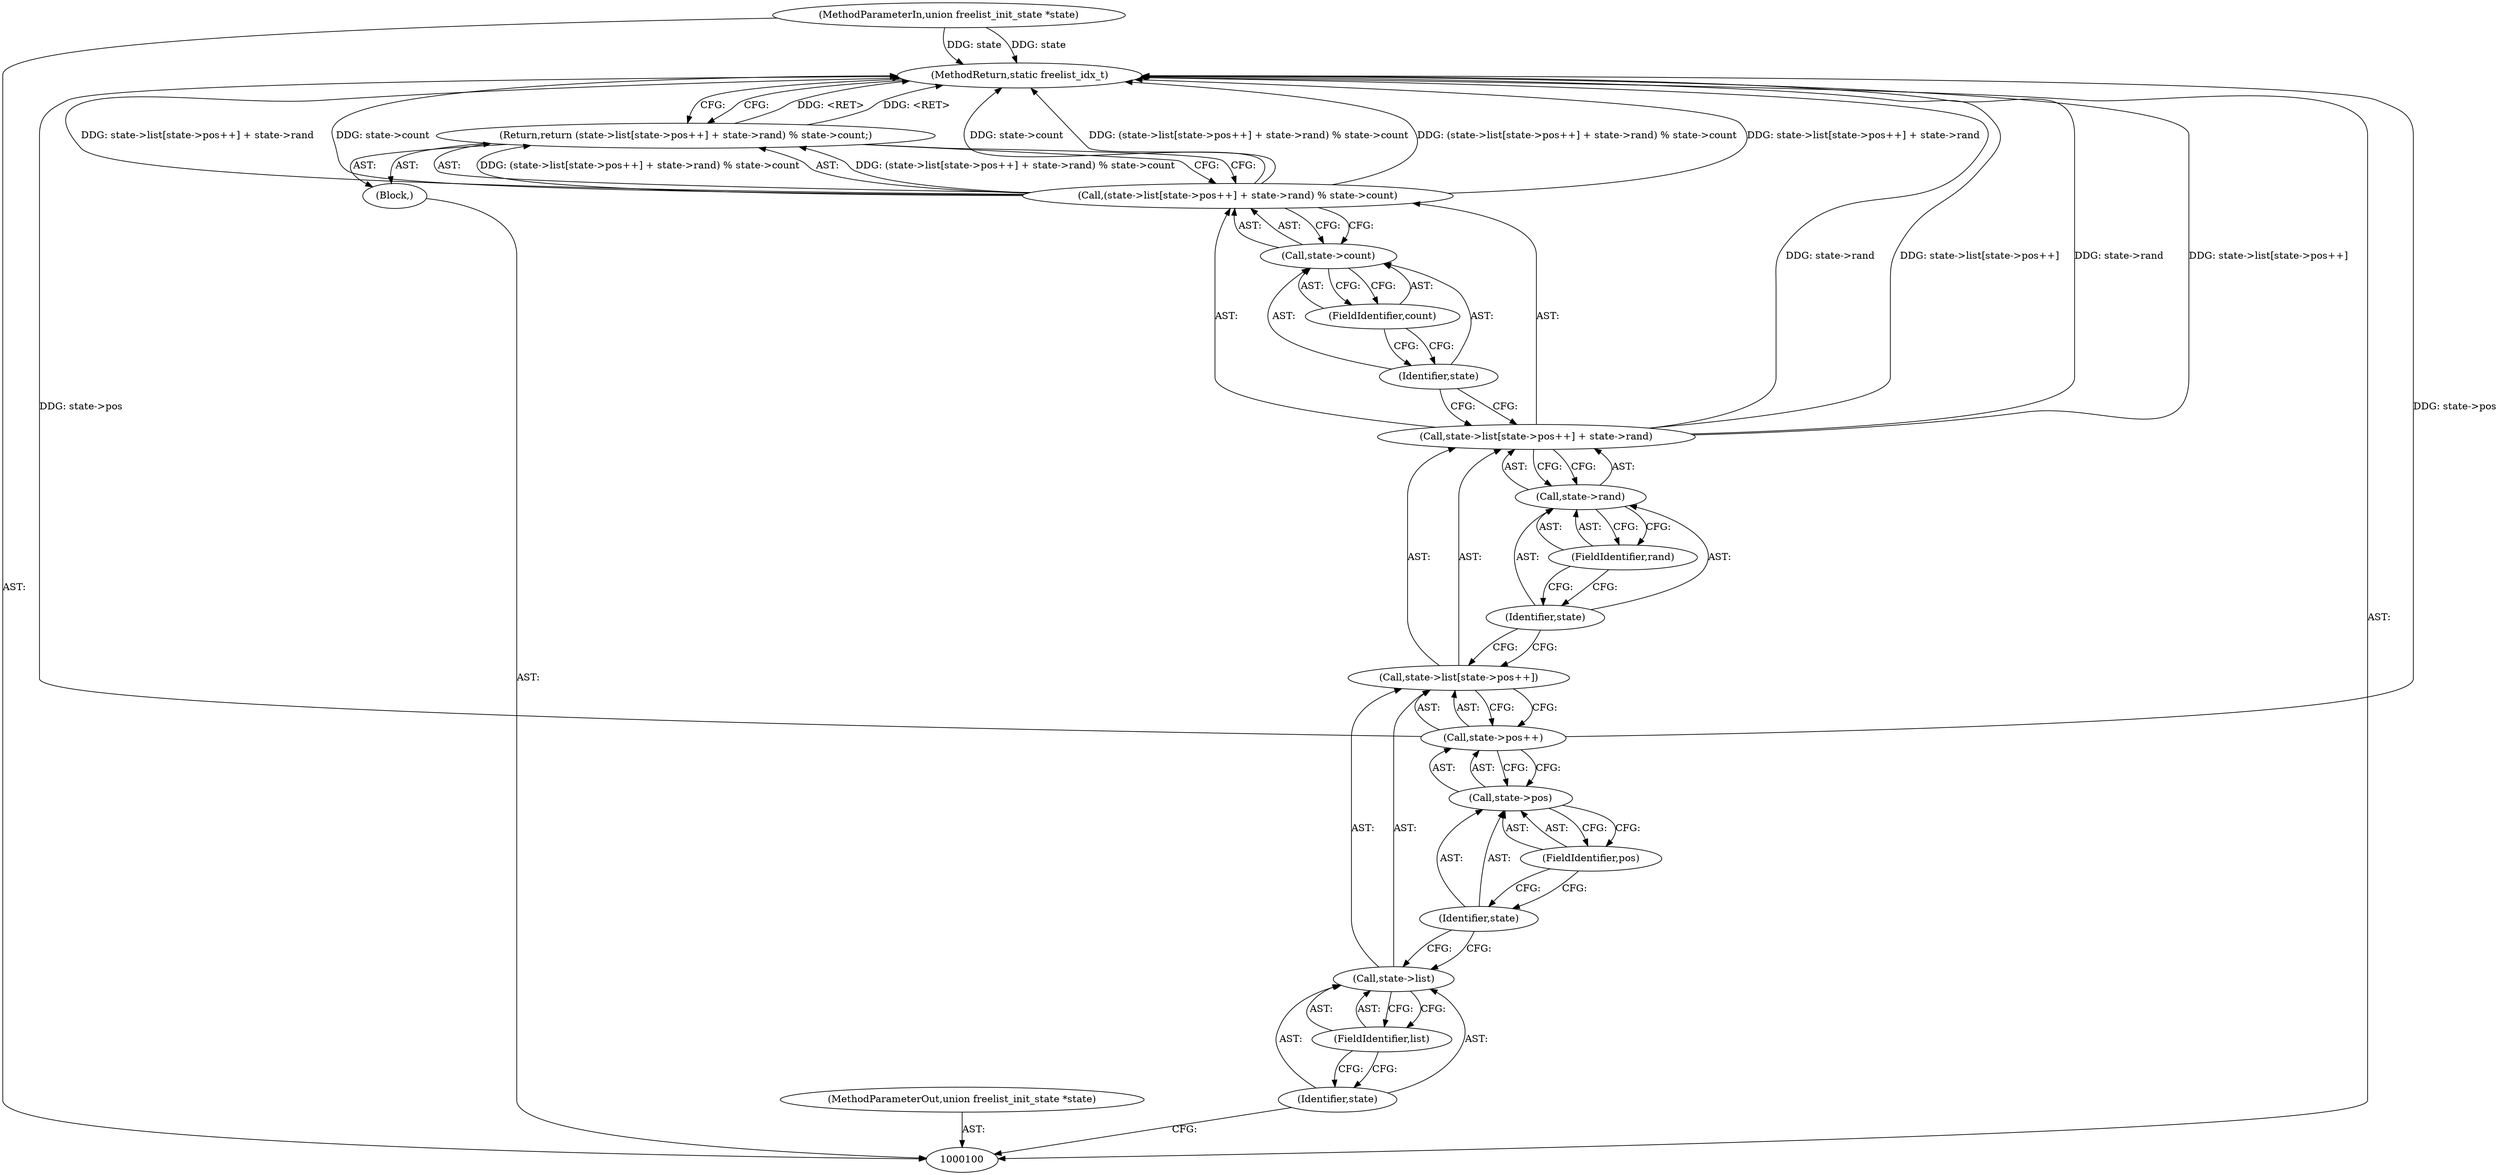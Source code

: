 digraph "1_linux_c4e490cf148e85ead0d1b1c2caaba833f1d5b29f_0" {
"1000120" [label="(MethodReturn,static freelist_idx_t)"];
"1000101" [label="(MethodParameterIn,union freelist_init_state *state)"];
"1000149" [label="(MethodParameterOut,union freelist_init_state *state)"];
"1000102" [label="(Block,)"];
"1000103" [label="(Return,return (state->list[state->pos++] + state->rand) % state->count;)"];
"1000109" [label="(FieldIdentifier,list)"];
"1000110" [label="(Call,state->pos++)"];
"1000111" [label="(Call,state->pos)"];
"1000112" [label="(Identifier,state)"];
"1000113" [label="(FieldIdentifier,pos)"];
"1000114" [label="(Call,state->rand)"];
"1000115" [label="(Identifier,state)"];
"1000116" [label="(FieldIdentifier,rand)"];
"1000117" [label="(Call,state->count)"];
"1000118" [label="(Identifier,state)"];
"1000119" [label="(FieldIdentifier,count)"];
"1000104" [label="(Call,(state->list[state->pos++] + state->rand) % state->count)"];
"1000105" [label="(Call,state->list[state->pos++] + state->rand)"];
"1000106" [label="(Call,state->list[state->pos++])"];
"1000107" [label="(Call,state->list)"];
"1000108" [label="(Identifier,state)"];
"1000120" -> "1000100"  [label="AST: "];
"1000120" -> "1000103"  [label="CFG: "];
"1000104" -> "1000120"  [label="DDG: state->count"];
"1000104" -> "1000120"  [label="DDG: (state->list[state->pos++] + state->rand) % state->count"];
"1000104" -> "1000120"  [label="DDG: state->list[state->pos++] + state->rand"];
"1000105" -> "1000120"  [label="DDG: state->rand"];
"1000105" -> "1000120"  [label="DDG: state->list[state->pos++]"];
"1000110" -> "1000120"  [label="DDG: state->pos"];
"1000101" -> "1000120"  [label="DDG: state"];
"1000103" -> "1000120"  [label="DDG: <RET>"];
"1000101" -> "1000100"  [label="AST: "];
"1000101" -> "1000120"  [label="DDG: state"];
"1000149" -> "1000100"  [label="AST: "];
"1000102" -> "1000100"  [label="AST: "];
"1000103" -> "1000102"  [label="AST: "];
"1000103" -> "1000102"  [label="AST: "];
"1000103" -> "1000104"  [label="CFG: "];
"1000104" -> "1000103"  [label="AST: "];
"1000120" -> "1000103"  [label="CFG: "];
"1000103" -> "1000120"  [label="DDG: <RET>"];
"1000104" -> "1000103"  [label="DDG: (state->list[state->pos++] + state->rand) % state->count"];
"1000109" -> "1000107"  [label="AST: "];
"1000109" -> "1000108"  [label="CFG: "];
"1000107" -> "1000109"  [label="CFG: "];
"1000110" -> "1000106"  [label="AST: "];
"1000110" -> "1000111"  [label="CFG: "];
"1000111" -> "1000110"  [label="AST: "];
"1000106" -> "1000110"  [label="CFG: "];
"1000110" -> "1000120"  [label="DDG: state->pos"];
"1000111" -> "1000110"  [label="AST: "];
"1000111" -> "1000113"  [label="CFG: "];
"1000112" -> "1000111"  [label="AST: "];
"1000113" -> "1000111"  [label="AST: "];
"1000110" -> "1000111"  [label="CFG: "];
"1000112" -> "1000111"  [label="AST: "];
"1000112" -> "1000107"  [label="CFG: "];
"1000113" -> "1000112"  [label="CFG: "];
"1000113" -> "1000111"  [label="AST: "];
"1000113" -> "1000112"  [label="CFG: "];
"1000111" -> "1000113"  [label="CFG: "];
"1000114" -> "1000105"  [label="AST: "];
"1000114" -> "1000116"  [label="CFG: "];
"1000115" -> "1000114"  [label="AST: "];
"1000116" -> "1000114"  [label="AST: "];
"1000105" -> "1000114"  [label="CFG: "];
"1000115" -> "1000114"  [label="AST: "];
"1000115" -> "1000106"  [label="CFG: "];
"1000116" -> "1000115"  [label="CFG: "];
"1000116" -> "1000114"  [label="AST: "];
"1000116" -> "1000115"  [label="CFG: "];
"1000114" -> "1000116"  [label="CFG: "];
"1000117" -> "1000104"  [label="AST: "];
"1000117" -> "1000119"  [label="CFG: "];
"1000118" -> "1000117"  [label="AST: "];
"1000119" -> "1000117"  [label="AST: "];
"1000104" -> "1000117"  [label="CFG: "];
"1000118" -> "1000117"  [label="AST: "];
"1000118" -> "1000105"  [label="CFG: "];
"1000119" -> "1000118"  [label="CFG: "];
"1000119" -> "1000117"  [label="AST: "];
"1000119" -> "1000118"  [label="CFG: "];
"1000117" -> "1000119"  [label="CFG: "];
"1000104" -> "1000103"  [label="AST: "];
"1000104" -> "1000117"  [label="CFG: "];
"1000105" -> "1000104"  [label="AST: "];
"1000117" -> "1000104"  [label="AST: "];
"1000103" -> "1000104"  [label="CFG: "];
"1000104" -> "1000120"  [label="DDG: state->count"];
"1000104" -> "1000120"  [label="DDG: (state->list[state->pos++] + state->rand) % state->count"];
"1000104" -> "1000120"  [label="DDG: state->list[state->pos++] + state->rand"];
"1000104" -> "1000103"  [label="DDG: (state->list[state->pos++] + state->rand) % state->count"];
"1000105" -> "1000104"  [label="AST: "];
"1000105" -> "1000114"  [label="CFG: "];
"1000106" -> "1000105"  [label="AST: "];
"1000114" -> "1000105"  [label="AST: "];
"1000118" -> "1000105"  [label="CFG: "];
"1000105" -> "1000120"  [label="DDG: state->rand"];
"1000105" -> "1000120"  [label="DDG: state->list[state->pos++]"];
"1000106" -> "1000105"  [label="AST: "];
"1000106" -> "1000110"  [label="CFG: "];
"1000107" -> "1000106"  [label="AST: "];
"1000110" -> "1000106"  [label="AST: "];
"1000115" -> "1000106"  [label="CFG: "];
"1000107" -> "1000106"  [label="AST: "];
"1000107" -> "1000109"  [label="CFG: "];
"1000108" -> "1000107"  [label="AST: "];
"1000109" -> "1000107"  [label="AST: "];
"1000112" -> "1000107"  [label="CFG: "];
"1000108" -> "1000107"  [label="AST: "];
"1000108" -> "1000100"  [label="CFG: "];
"1000109" -> "1000108"  [label="CFG: "];
}
